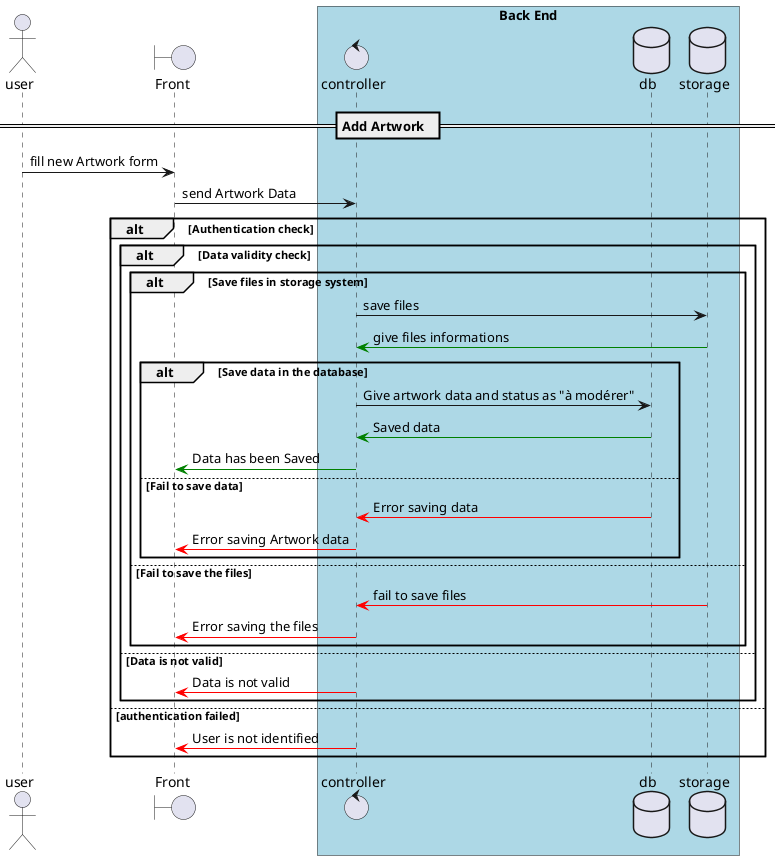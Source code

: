 @startuml Add Artwork
actor user
boundary Front
box "Back End" #LightBlue
control controller
database db
database storage
end box

== Add Artwork  ==
user -> Front : fill new Artwork form
Front -> controller : send Artwork Data

alt Authentication check
    alt Data validity check
        alt Save files in storage system
            controller -> storage : save files
            storage -[#green]> controller : give files informations

            alt Save data in the database
                controller -> db : Give artwork data and status as "à modérer"
                db -[#green]> controller : Saved data
                controller -[#green]> Front : Data has been Saved
            else Fail to save data
                db -[#red]> controller : Error saving data
                controller -[#red]> Front : Error saving Artwork data
            end
        else Fail to save the files
            storage -[#red]> controller : fail to save files
            controller -[#red]> Front : Error saving the files
        end        

    else Data is not valid
        controller -[#red]> Front : Data is not valid
    end

else authentication failed
    controller -[#red]> Front : User is not identified
end



@enduml
